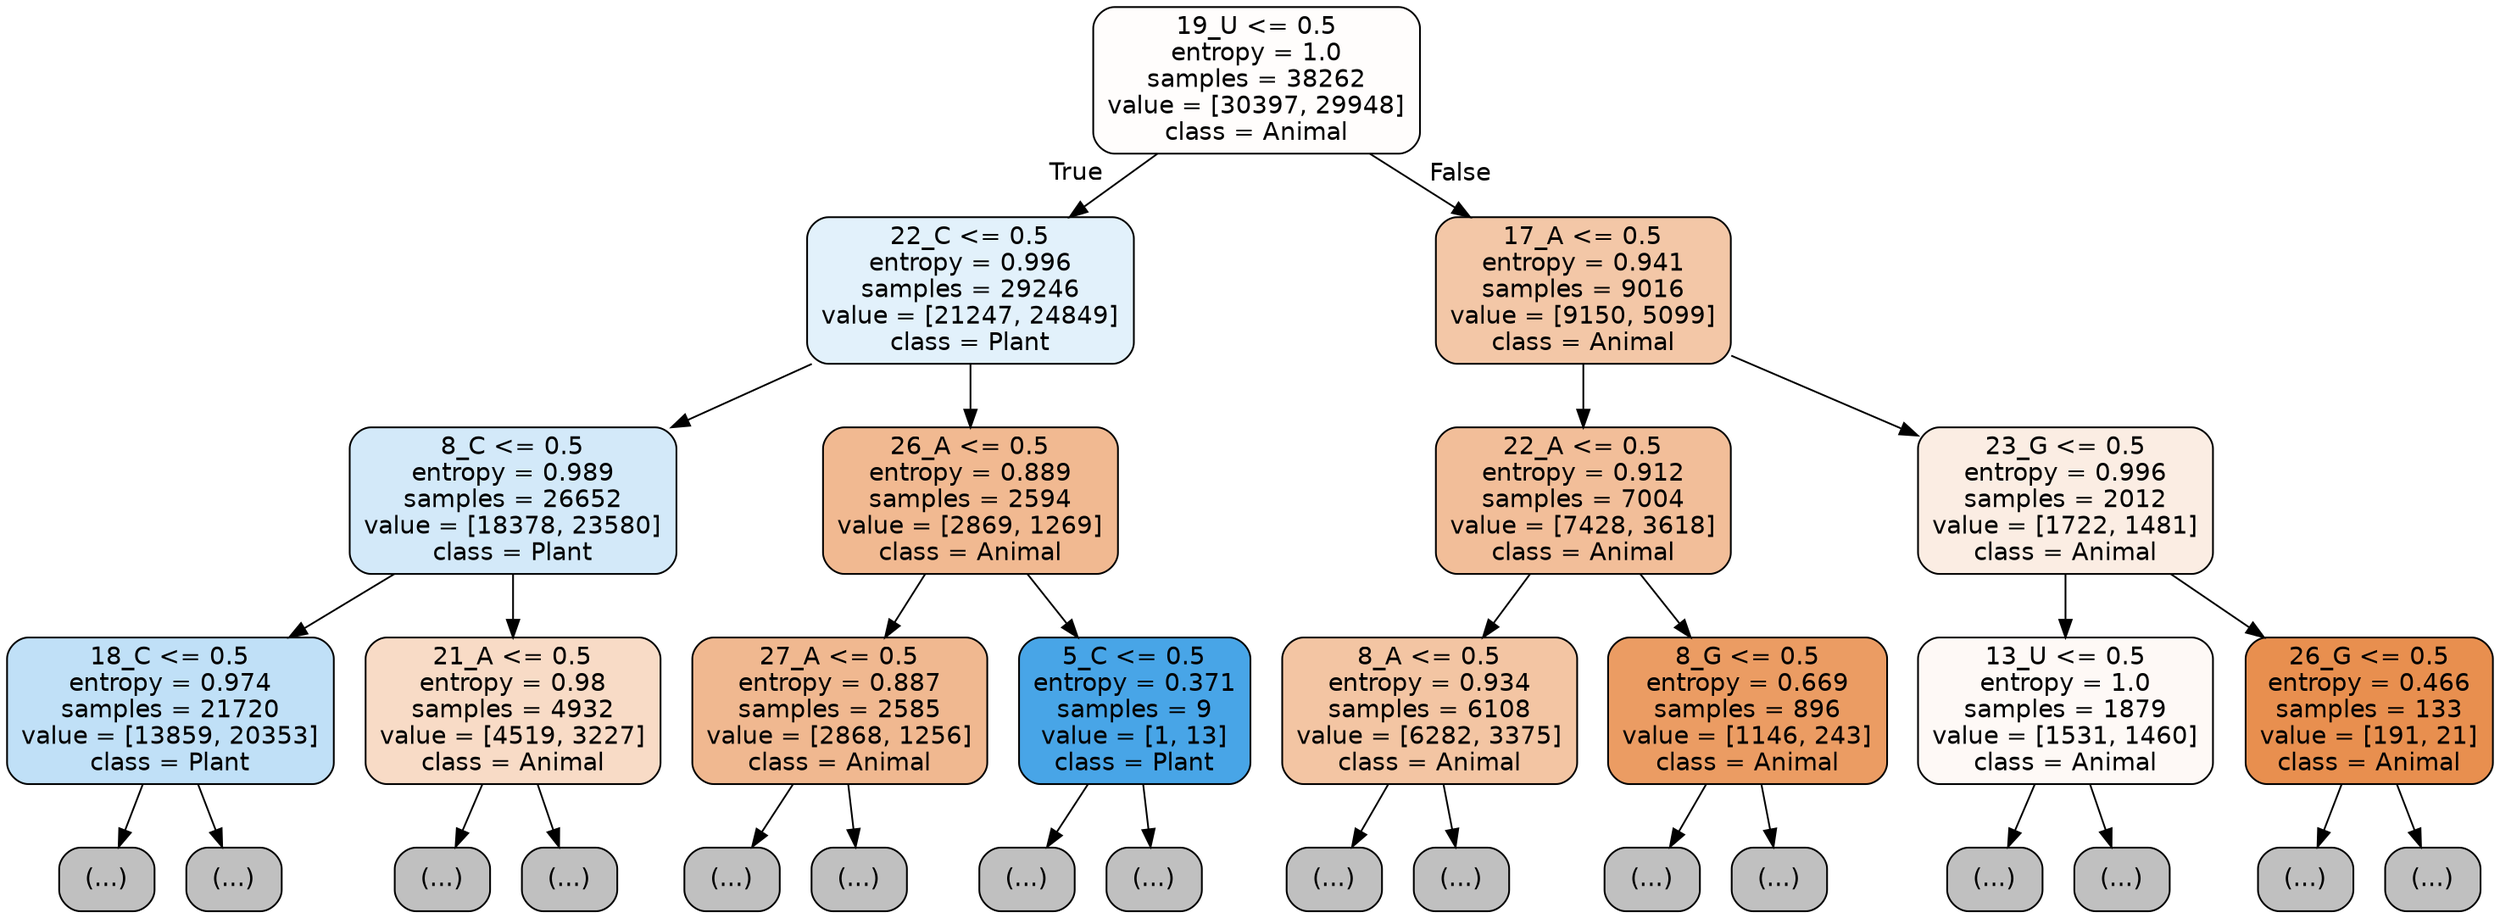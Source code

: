 digraph Tree {
node [shape=box, style="filled, rounded", color="black", fontname="helvetica"] ;
edge [fontname="helvetica"] ;
0 [label="19_U <= 0.5\nentropy = 1.0\nsamples = 38262\nvalue = [30397, 29948]\nclass = Animal", fillcolor="#fffdfc"] ;
1 [label="22_C <= 0.5\nentropy = 0.996\nsamples = 29246\nvalue = [21247, 24849]\nclass = Plant", fillcolor="#e2f1fb"] ;
0 -> 1 [labeldistance=2.5, labelangle=45, headlabel="True"] ;
2 [label="8_C <= 0.5\nentropy = 0.989\nsamples = 26652\nvalue = [18378, 23580]\nclass = Plant", fillcolor="#d3e9f9"] ;
1 -> 2 ;
3 [label="18_C <= 0.5\nentropy = 0.974\nsamples = 21720\nvalue = [13859, 20353]\nclass = Plant", fillcolor="#c0e0f7"] ;
2 -> 3 ;
4 [label="(...)", fillcolor="#C0C0C0"] ;
3 -> 4 ;
6713 [label="(...)", fillcolor="#C0C0C0"] ;
3 -> 6713 ;
8602 [label="21_A <= 0.5\nentropy = 0.98\nsamples = 4932\nvalue = [4519, 3227]\nclass = Animal", fillcolor="#f8dbc6"] ;
2 -> 8602 ;
8603 [label="(...)", fillcolor="#C0C0C0"] ;
8602 -> 8603 ;
10654 [label="(...)", fillcolor="#C0C0C0"] ;
8602 -> 10654 ;
11135 [label="26_A <= 0.5\nentropy = 0.889\nsamples = 2594\nvalue = [2869, 1269]\nclass = Animal", fillcolor="#f1b991"] ;
1 -> 11135 ;
11136 [label="27_A <= 0.5\nentropy = 0.887\nsamples = 2585\nvalue = [2868, 1256]\nclass = Animal", fillcolor="#f0b890"] ;
11135 -> 11136 ;
11137 [label="(...)", fillcolor="#C0C0C0"] ;
11136 -> 11137 ;
12470 [label="(...)", fillcolor="#C0C0C0"] ;
11136 -> 12470 ;
12471 [label="5_C <= 0.5\nentropy = 0.371\nsamples = 9\nvalue = [1, 13]\nclass = Plant", fillcolor="#48a5e7"] ;
11135 -> 12471 ;
12472 [label="(...)", fillcolor="#C0C0C0"] ;
12471 -> 12472 ;
12475 [label="(...)", fillcolor="#C0C0C0"] ;
12471 -> 12475 ;
12476 [label="17_A <= 0.5\nentropy = 0.941\nsamples = 9016\nvalue = [9150, 5099]\nclass = Animal", fillcolor="#f3c7a7"] ;
0 -> 12476 [labeldistance=2.5, labelangle=-45, headlabel="False"] ;
12477 [label="22_A <= 0.5\nentropy = 0.912\nsamples = 7004\nvalue = [7428, 3618]\nclass = Animal", fillcolor="#f2be99"] ;
12476 -> 12477 ;
12478 [label="8_A <= 0.5\nentropy = 0.934\nsamples = 6108\nvalue = [6282, 3375]\nclass = Animal", fillcolor="#f3c5a3"] ;
12477 -> 12478 ;
12479 [label="(...)", fillcolor="#C0C0C0"] ;
12478 -> 12479 ;
14814 [label="(...)", fillcolor="#C0C0C0"] ;
12478 -> 14814 ;
15509 [label="8_G <= 0.5\nentropy = 0.669\nsamples = 896\nvalue = [1146, 243]\nclass = Animal", fillcolor="#eb9c63"] ;
12477 -> 15509 ;
15510 [label="(...)", fillcolor="#C0C0C0"] ;
15509 -> 15510 ;
15785 [label="(...)", fillcolor="#C0C0C0"] ;
15509 -> 15785 ;
15908 [label="23_G <= 0.5\nentropy = 0.996\nsamples = 2012\nvalue = [1722, 1481]\nclass = Animal", fillcolor="#fbede3"] ;
12476 -> 15908 ;
15909 [label="13_U <= 0.5\nentropy = 1.0\nsamples = 1879\nvalue = [1531, 1460]\nclass = Animal", fillcolor="#fef9f6"] ;
15908 -> 15909 ;
15910 [label="(...)", fillcolor="#C0C0C0"] ;
15909 -> 15910 ;
16561 [label="(...)", fillcolor="#C0C0C0"] ;
15909 -> 16561 ;
16854 [label="26_G <= 0.5\nentropy = 0.466\nsamples = 133\nvalue = [191, 21]\nclass = Animal", fillcolor="#e88f4f"] ;
15908 -> 16854 ;
16855 [label="(...)", fillcolor="#C0C0C0"] ;
16854 -> 16855 ;
16890 [label="(...)", fillcolor="#C0C0C0"] ;
16854 -> 16890 ;
}